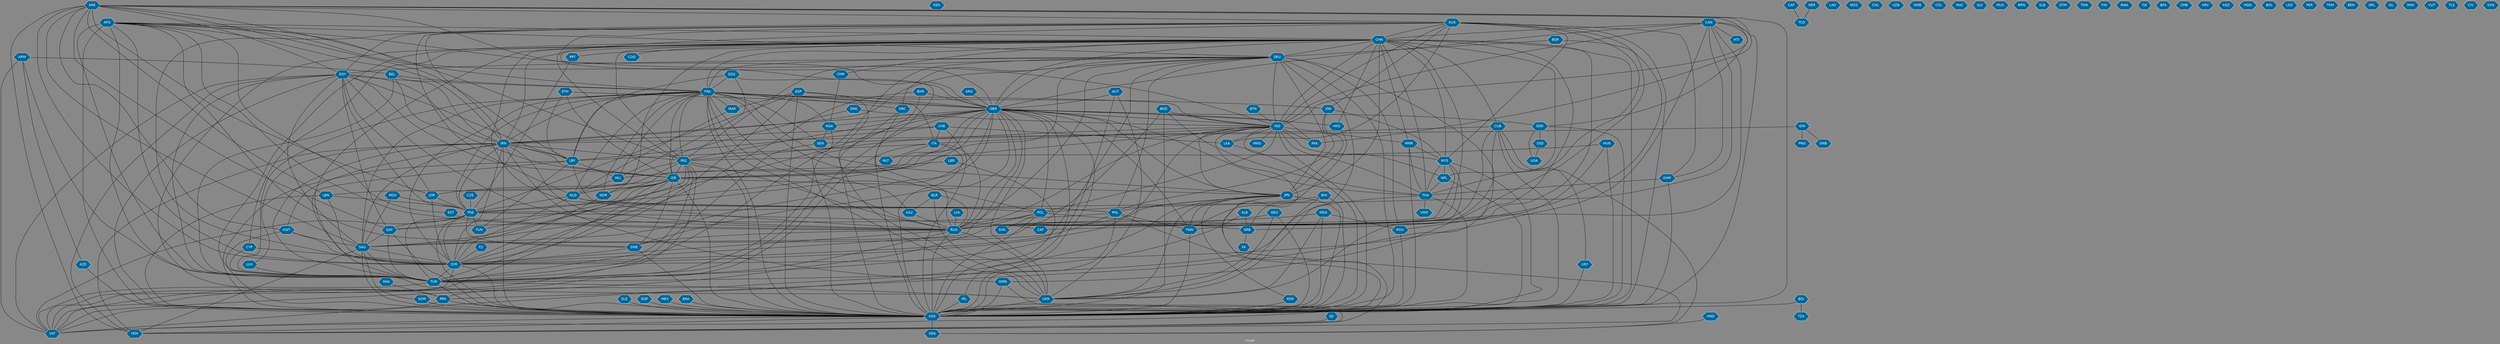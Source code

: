 // Countries together in item graph
graph {
	graph [bgcolor="#888888" fontcolor=white fontsize=12 label="Graph" outputorder=edgesfirst overlap=prism]
	node [color=white fillcolor="#006699" fontcolor=white fontname=Helvetica shape=hexagon style=filled]
	edge [arrowhead=open color=black fontcolor=white fontname=Courier fontsize=12]
		JPN [label=JPN]
		ITA [label=ITA]
		DNK [label=DNK]
		ISR [label=ISR]
		PSE [label=PSE]
		RUS [label=RUS]
		CAN [label=CAN]
		UKR [label=UKR]
		USA [label=USA]
		DEU [label=DEU]
		TUR [label=TUR]
		IND [label=IND]
		CHN [label=CHN]
		EGY [label=EGY]
		PHL [label=PHL]
		GBR [label=GBR]
		YEM [label=YEM]
		OMN [label=OMN]
		IRN [label=IRN]
		IDN [label=IDN]
		IRQ [label=IRQ]
		MYS [label=MYS]
		FRA [label=FRA]
		KEN [label=KEN]
		NGA [label=NGA]
		HKG [label=HKG]
		AFG [label=AFG]
		MDV [label=MDV]
		KOR [label=KOR]
		ARG [label=ARG]
		LBR [label=LBR]
		SYR [label=SYR]
		THA [label=THA]
		ARE [label=ARE]
		VEN [label=VEN]
		MMR [label=MMR]
		LUX [label=LUX]
		PRK [label=PRK]
		PAN [label=PAN]
		CAF [label=CAF]
		MAR [label=MAR]
		NLD [label=NLD]
		SDN [label=SDN]
		NPL [label=NPL]
		QAT [label=QAT]
		AUS [label=AUS]
		VAT [label=VAT]
		ZAF [label=ZAF]
		LBN [label=LBN]
		FJI [label=FJI]
		GRC [label=GRC]
		SLE [label=SLE]
		LKA [label=LKA]
		SAU [label=SAU]
		LBY [label=LBY]
		BHR [label=BHR]
		SWE [label=SWE]
		TWN [label=TWN]
		TCD [label=TCD]
		NER [label=NER]
		ESP [label=ESP]
		LAO [label=LAO]
		DZA [label=DZA]
		SOM [label=SOM]
		SGP [label=SGP]
		URY [label=URY]
		GEO [label=GEO]
		KHM [label=KHM]
		BLR [label=BLR]
		JOR [label=JOR]
		NOR [label=NOR]
		SRB [label=SRB]
		XK [label=XK]
		MEX [label=MEX]
		BDI [label=BDI]
		MOZ [label=MOZ]
		CHL [label=CHL]
		CUB [label=CUB]
		UZB [label=UZB]
		KWT [label=KWT]
		IRL [label=IRL]
		TUN [label=TUN]
		AUT [label=AUT]
		GMB [label=GMB]
		BGD [label=BGD]
		CHE [label=CHE]
		ARM [label=ARM]
		AZE [label=AZE]
		COL [label=COL]
		PAK [label=PAK]
		KAZ [label=KAZ]
		MAC [label=MAC]
		ALB [label=ALB]
		BRA [label=BRA]
		SSD [label=SSD]
		SLV [label=SLV]
		EST [label=EST]
		UGA [label=UGA]
		SEN [label=SEN]
		MUS [label=MUS]
		POL [label=POL]
		BRN [label=BRN]
		CZE [label=CZE]
		ETH [label=ETH]
		BGR [label=BGR]
		PRT [label=PRT]
		HND [label=HND]
		BIH [label=BIH]
		LVA [label=LVA]
		BEL [label=BEL]
		BTN [label=BTN]
		ROU [label=ROU]
		SLB [label=SLB]
		MLT [label=MLT]
		GTM [label=GTM]
		TON [label=TON]
		FIN [label=FIN]
		RWA [label=RWA]
		TJK [label=TJK]
		BFA [label=BFA]
		ZMB [label=ZMB]
		CYP [label=CYP]
		HRV [label=HRV]
		TZA [label=TZA]
		KGZ [label=KGZ]
		MDG [label=MDG]
		BOL [label=BOL]
		MLI [label=MLI]
		MDA [label=MDA]
		COG [label=COG]
		HTI [label=HTI]
		GNB [label=GNB]
		GIN [label=GIN]
		LSO [label=LSO]
		CMR [label=CMR]
		PER [label=PER]
		TKM [label=TKM]
		VNM [label=VNM]
		HUN [label=HUN]
		SVK [label=SVK]
		BEN [label=BEN]
		GRL [label=GRL]
		ISL [label=ISL]
		MWI [label=MWI]
		PNG [label=PNG]
		MNG [label=MNG]
		DJI [label=DJI]
		VUT [label=VUT]
		TLS [label=TLS]
		CIV [label=CIV]
		SVN [label=SVN]
			AFG -- SYR [weight=1]
			IDN -- MYS [weight=1]
			FRA -- NLD [weight=1]
			IRN -- USA [weight=60]
			USA -- VAT [weight=1]
			ETH -- LBY [weight=1]
			CHN -- NPL [weight=4]
			FRA -- IRN [weight=2]
			AUT -- TUR [weight=1]
			CHN -- IRQ [weight=1]
			AFG -- RUS [weight=1]
			THA -- USA [weight=4]
			IND -- THA [weight=1]
			CAN -- GBR [weight=1]
			IND -- JPN [weight=6]
			CHE -- ITA [weight=1]
			CAN -- PSE [weight=1]
			CHE -- USA [weight=3]
			ISR -- NLD [weight=1]
			JPN -- PHL [weight=7]
			HKG -- TWN [weight=1]
			IRN -- LBY [weight=1]
			CHN -- PRK [weight=1]
			LBY -- USA [weight=4]
			USA -- YEM [weight=9]
			JPN -- TWN [weight=1]
			MDV -- PSE [weight=1]
			ROU -- USA [weight=1]
			MYS -- NPL [weight=1]
			NGA -- USA [weight=5]
			KOR -- USA [weight=4]
			EGY -- PSE [weight=11]
			MDA -- ROU [weight=1]
			EGY -- YEM [weight=1]
			IND -- MNG [weight=1]
			CHN -- PRT [weight=1]
			DEU -- IND [weight=1]
			FRA -- LBY [weight=1]
			ESP -- UKR [weight=1]
			CHN -- IND [weight=17]
			AUS -- IRQ [weight=2]
			KHM -- USA [weight=1]
			BGD -- THA [weight=1]
			CAN -- CHN [weight=1]
			GBR -- IND [weight=3]
			ARE -- JOR [weight=1]
			MMR -- MYS [weight=1]
			LBN -- SYR [weight=8]
			AZE -- USA [weight=1]
			BGD -- IND [weight=1]
			CHN -- FRA [weight=1]
			PHL -- TWN [weight=1]
			GEO -- RUS [weight=2]
			IRN -- SYR [weight=3]
			ARE -- LBY [weight=1]
			PSE -- QAT [weight=1]
			DZA -- USA [weight=1]
			AUS -- GBR [weight=1]
			GBR -- SDN [weight=1]
			IRN -- RUS [weight=6]
			ARE -- QAT [weight=4]
			CHN -- CYP [weight=1]
			GBR -- SWE [weight=1]
			SWE -- USA [weight=1]
			BTN -- IND [weight=1]
			FRA -- SYR [weight=2]
			FRA -- JPN [weight=2]
			SOM -- USA [weight=3]
			EGY -- IRN [weight=2]
			HND -- VEN [weight=1]
			FRA -- RUS [weight=7]
			DNK -- ISR [weight=1]
			AUT -- UKR [weight=1]
			POL -- RUS [weight=3]
			GBR -- USA [weight=13]
			SYR -- USA [weight=26]
			BIH -- UKR [weight=2]
			ISR -- JOR [weight=6]
			ITA -- LBY [weight=1]
			ISR -- SYR [weight=1]
			LBY -- PHL [weight=3]
			HUN -- SRB [weight=1]
			NPL -- THA [weight=1]
			CHN -- IRN [weight=3]
			FRA -- IRQ [weight=2]
			FRA -- POL [weight=1]
			IRQ -- USA [weight=30]
			ARG -- GBR [weight=1]
			IRL -- USA [weight=2]
			AUS -- RUS [weight=3]
			MMR -- THA [weight=6]
			JPN -- UKR [weight=1]
			BGR -- ROU [weight=1]
			ISR -- NOR [weight=1]
			USA -- VEN [weight=8]
			FRA -- NGA [weight=2]
			MDA -- UKR [weight=1]
			CUB -- PRK [weight=1]
			AUT -- GBR [weight=1]
			CHN -- MYS [weight=5]
			CHN -- NOR [weight=1]
			ARE -- YEM [weight=1]
			BHR -- USA [weight=2]
			EGY -- TUR [weight=1]
			NPL -- USA [weight=3]
			IND -- NPL [weight=4]
			BIH -- POL [weight=1]
			DEU -- JPN [weight=1]
			CAN -- USA [weight=1]
			AUS -- THA [weight=1]
			RUS -- TUR [weight=2]
			CHN -- TUR [weight=3]
			GBR -- TUN [weight=1]
			CHN -- THA [weight=2]
			SLE -- USA [weight=1]
			THA -- TUR [weight=1]
			FRA -- MAR [weight=2]
			KWT -- USA [weight=2]
			KWT -- SYR [weight=1]
			AFG -- FRA [weight=1]
			IRN -- LUX [weight=1]
			CAN -- RUS [weight=2]
			CAN -- SYR [weight=1]
			SSD -- UGA [weight=1]
			ITA -- MLT [weight=1]
			TUR -- USA [weight=10]
			FRA -- MLI [weight=4]
			LBY -- TUR [weight=4]
			ARE -- LBN [weight=1]
			EGY -- FRA [weight=3]
			ISR -- TUR [weight=2]
			CUB -- RUS [weight=3]
			EGY -- QAT [weight=1]
			MAR -- NLD [weight=1]
			AUS -- USA [weight=3]
			CYP -- SYR [weight=3]
			MDA -- USA [weight=1]
			CAN -- KHM [weight=1]
			EGY -- ISR [weight=6]
			PAN -- PRK [weight=1]
			PHL -- SAU [weight=1]
			GBR -- HKG [weight=1]
			IRQ -- RUS [weight=1]
			IDN -- JPN [weight=1]
			JPN -- PRK [weight=3]
			BLR -- UKR [weight=2]
			DEU -- EGY [weight=1]
			CHN -- JPN [weight=30]
			KWT -- SAU [weight=1]
			IRQ -- SAU [weight=5]
			IRQ -- SYR [weight=6]
			ISR -- USA [weight=16]
			DEU -- GRC [weight=2]
			GBR -- RUS [weight=3]
			ARM -- VAT [weight=1]
			MYS -- UKR [weight=1]
			AUS -- IDN [weight=17]
			DZA -- MLI [weight=2]
			POL -- USA [weight=4]
			GBR -- SYR [weight=7]
			GIN -- PNG [weight=1]
			ISR -- PSE [weight=78]
			IND -- PAK [weight=1]
			FRA -- ITA [weight=1]
			ALB -- VAT [weight=1]
			EGY -- JOR [weight=2]
			CAF -- TCD [weight=1]
			NLD -- RUS [weight=1]
			TUR -- UKR [weight=1]
			IND -- LKA [weight=1]
			ARE -- IRQ [weight=1]
			CHN -- MMR [weight=3]
			DEU -- IRQ [weight=1]
			ARE -- KWT [weight=1]
			GBR -- NLD [weight=1]
			GBR -- SAU [weight=2]
			NLD -- SYR [weight=1]
			QAT -- TUR [weight=1]
			IRN -- TUR [weight=2]
			IRN -- SAU [weight=4]
			PRK -- VAT [weight=1]
			BDI -- USA [weight=1]
			LKA -- USA [weight=1]
			JOR -- PSE [weight=1]
			SDN -- USA [weight=2]
			AUS -- IRN [weight=2]
			OMN -- YEM [weight=1]
			LUX -- TUR [weight=1]
			PSE -- TUR [weight=2]
			PRT -- PSE [weight=1]
			LBN -- USA [weight=1]
			IND -- POL [weight=1]
			IRN -- OMN [weight=1]
			JPN -- KOR [weight=2]
			DNK -- IND [weight=1]
			AUS -- SYR [weight=1]
			FRA -- TUR [weight=1]
			JPN -- YEM [weight=1]
			HUN -- IRQ [weight=1]
			MDA -- RUS [weight=1]
			GBR -- THA [weight=2]
			IND -- IRQ [weight=3]
			SAU -- SOM [weight=1]
			IND -- YEM [weight=2]
			CUB -- USA [weight=20]
			CHN -- COG [weight=1]
			SRB -- XK [weight=1]
			EGY -- VAT [weight=1]
			FRA -- UKR [weight=3]
			SDN -- UGA [weight=1]
			AUS -- NLD [weight=1]
			CHN -- HKG [weight=4]
			FRA -- IDN [weight=3]
			HUN -- USA [weight=1]
			ALB -- SRB [weight=1]
			SYR -- TUR [weight=20]
			CZE -- PSE [weight=2]
			FRA -- SEN [weight=1]
			SAU -- YEM [weight=17]
			AFG -- SWE [weight=1]
			CHN -- CMR [weight=1]
			ESP -- PSE [weight=2]
			NLD -- PSE [weight=1]
			CAN -- SDN [weight=1]
			LBY -- MLI [weight=1]
			ARM -- TUR [weight=3]
			BIH -- SRB [weight=3]
			AFG -- GBR [weight=6]
			MLI -- NLD [weight=2]
			DEU -- GBR [weight=2]
			BRA -- USA [weight=2]
			CHN -- DEU [weight=1]
			SAU -- TUR [weight=1]
			DEU -- ROU [weight=1]
			LBR -- USA [weight=1]
			CHN -- ZAF [weight=1]
			JOR -- SYR [weight=1]
			EST -- RUS [weight=2]
			CUB -- IRN [weight=1]
			PRK -- USA [weight=6]
			SAU -- SYR [weight=4]
			THA -- VNM [weight=1]
			GBR -- PAK [weight=1]
			ARE -- USA [weight=4]
			AUS -- EGY [weight=1]
			NGA -- SEN [weight=1]
			DEU -- PHL [weight=2]
			QAT -- USA [weight=2]
			IRN -- KWT [weight=1]
			LVA -- RUS [weight=2]
			IND -- USA [weight=28]
			CHN -- TWN [weight=10]
			ISR -- VAT [weight=3]
			DZA -- FRA [weight=2]
			CHE -- LBY [weight=1]
			URY -- USA [weight=1]
			EGY -- USA [weight=7]
			GBR -- IRL [weight=1]
			GBR -- QAT [weight=1]
			FRA -- GRC [weight=1]
			IRN -- PSE [weight=3]
			IRN -- YEM [weight=8]
			BHR -- SAU [weight=1]
			ISR -- SWE [weight=1]
			IND -- ISR [weight=2]
			FRA -- USA [weight=10]
			POL -- SVK [weight=1]
			ESP -- SYR [weight=1]
			FRA -- GBR [weight=4]
			IRN -- IRQ [weight=8]
			SWE -- SYR [weight=1]
			ISR -- JPN [weight=1]
			GBR -- TWN [weight=1]
			TWN -- USA [weight=1]
			KHM -- THA [weight=5]
			CHE -- IRN [weight=3]
			IDN -- PHL [weight=1]
			GIN -- GNB [weight=1]
			IRQ -- JOR [weight=1]
			CHN -- PHL [weight=19]
			ETH -- ISR [weight=1]
			RUS -- UKR [weight=116]
			ITA -- USA [weight=2]
			PSE -- ZAF [weight=1]
			IND -- ITA [weight=7]
			FRA -- IND [weight=9]
			FRA -- PSE [weight=5]
			GBR -- POL [weight=1]
			QAT -- SAU [weight=3]
			MDV -- SAU [weight=1]
			ESP -- USA [weight=1]
			CUB -- URY [weight=1]
			DJI -- YEM [weight=1]
			SGP -- USA [weight=1]
			AFG -- UKR [weight=2]
			BHR -- GBR [weight=1]
			DEU -- UKR [weight=13]
			EGY -- SAU [weight=2]
			IND -- MMR [weight=1]
			CHE -- LKA [weight=1]
			PSE -- SYR [weight=4]
			ETH -- GBR [weight=1]
			BLR -- KAZ [weight=1]
			DEU -- TUR [weight=6]
			AFG -- TUR [weight=2]
			BEL -- TUR [weight=1]
			RUS -- USA [weight=37]
			GBR -- NGA [weight=2]
			NLD -- POL [weight=1]
			CHN -- SYR [weight=2]
			FRA -- ISR [weight=2]
			AUS -- CHN [weight=3]
			IRQ -- TUR [weight=1]
			IRQ -- VAT [weight=1]
			NER -- TCD [weight=1]
			ARE -- AUS [weight=1]
			PSE -- TUN [weight=1]
			GBR -- IRN [weight=3]
			SYR -- VAT [weight=1]
			PHL -- VAT [weight=2]
			PHL -- QAT [weight=1]
			LBY -- TUN [weight=8]
			CYP -- TUR [weight=1]
			MYS -- USA [weight=2]
			IRQ -- ISR [weight=1]
			MYS -- RUS [weight=1]
			CAN -- IND [weight=2]
			IRQ -- LBN [weight=1]
			IND -- MYS [weight=1]
			AFG -- USA [weight=30]
			TUR -- VAT [weight=1]
			PSE -- VAT [weight=2]
			IRN -- ISR [weight=28]
			BEL -- FRA [weight=1]
			FRA -- KAZ [weight=1]
			GBR -- PSE [weight=1]
			BGD -- SAU [weight=1]
			SDN -- SSD [weight=15]
			SEN -- TUR [weight=1]
			BGD -- USA [weight=1]
			ARE -- EGY [weight=2]
			GIN -- SEN [weight=1]
			DEU -- SYR [weight=1]
			GBR -- JPN [weight=1]
			AUS -- KHM [weight=3]
			POL -- VAT [weight=1]
			FJI -- SYR [weight=1]
			AFG -- DEU [weight=1]
			PSE -- SWE [weight=2]
			ARE -- GBR [weight=1]
			MYS -- THA [weight=3]
			ARE -- PAK [weight=1]
			DEU -- RUS [weight=9]
			JPN -- USA [weight=20]
			FRA -- NOR [weight=1]
			CHN -- USA [weight=57]
			GRC -- TUR [weight=1]
			CHN -- GBR [weight=5]
			AFG -- CHN [weight=2]
			RUS -- SYR [weight=5]
			BIH -- USA [weight=1]
			OMN -- USA [weight=1]
			NOR -- SYR [weight=1]
			GBR -- ISR [weight=2]
			ITA -- VAT [weight=1]
			ARM -- BEL [weight=1]
			AFG -- IRN [weight=1]
			FRA -- SAU [weight=1]
			UKR -- USA [weight=20]
			PSE -- USA [weight=5]
			GEO -- USA [weight=1]
			CAN -- HTI [weight=1]
			LBR -- MLI [weight=1]
			GBR -- IRQ [weight=7]
			CHN -- CUB [weight=1]
			BDI -- TZA [weight=1]
			CMR -- NGA [weight=1]
			ARE -- IND [weight=1]
			GRC -- RUS [weight=1]
			DEU -- FRA [weight=5]
			ITA -- RUS [weight=1]
			PHL -- USA [weight=25]
			BEL -- ISR [weight=1]
			ARE -- SAU [weight=3]
			DZA -- LBY [weight=2]
			DEU -- IRN [weight=4]
			BGR -- DEU [weight=1]
			POL -- SRB [weight=1]
			AUS -- LKA [weight=1]
			AFG -- IND [weight=1]
			MMR -- USA [weight=8]
			GEO -- UKR [weight=1]
			ESP -- GBR [weight=2]
			EGY -- LBY [weight=5]
			ARM -- AZE [weight=1]
			BEL -- IRN [weight=1]
			DEU -- ISR [weight=1]
			CUB -- VEN [weight=1]
			MEX -- USA [weight=1]
			KAZ -- RUS [weight=2]
			EGY -- RUS [weight=2]
			AUS -- IND [weight=4]
			IND -- RUS [weight=1]
			GBR -- TUR [weight=2]
			GBR -- UKR [weight=2]
			IND -- SYR [weight=1]
			CHN -- RUS [weight=6]
			LBN -- PSE [weight=1]
			JPN -- RUS [weight=3]
			DEU -- USA [weight=18]
			ESP -- MAR [weight=3]
			DEU -- OMN [weight=1]
			BLR -- RUS [weight=2]
			AFG -- EST [weight=1]
			RUS -- SWE [weight=1]
			ARE -- SYR [weight=2]
			AUS -- MYS [weight=2]
			SAU -- USA [weight=8]
}